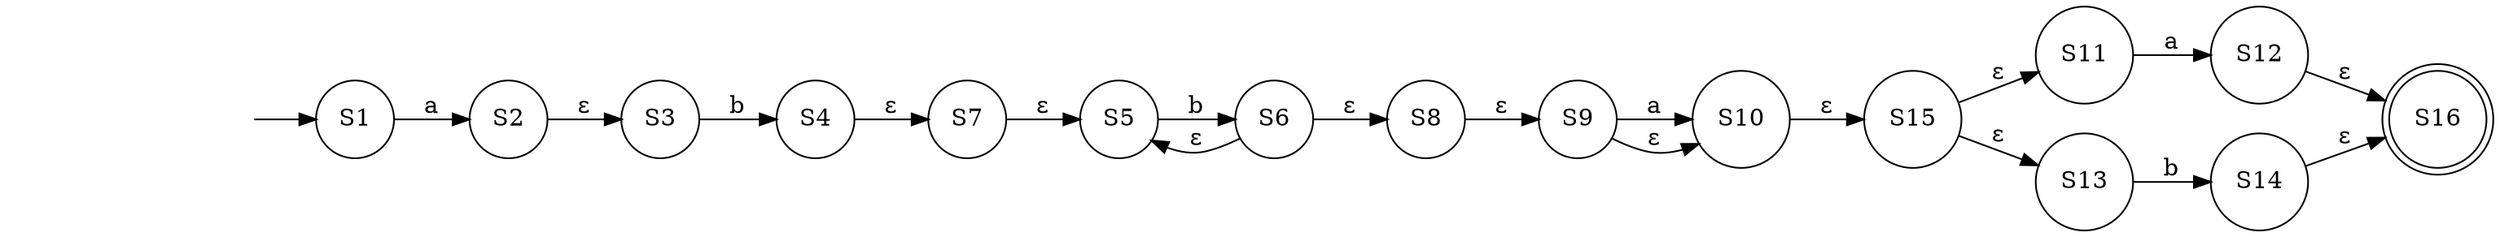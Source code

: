 digraph NFA {
	S1 [shape=circle]
	S2 [shape=circle]
	S3 [shape=circle]
	S4 [shape=circle]
	S5 [shape=circle]
	S6 [shape=circle]
	S7 [shape=circle]
	S8 [shape=circle]
	S9 [shape=circle]
	S10 [shape=circle]
	S11 [shape=circle]
	S12 [shape=circle]
	S15 [shape=circle]
	S16 [shape=doublecircle]
	S13 [shape=circle]
	S14 [shape=circle]
	startingState [style=invisible]
	S1 -> S2 [label=a]
	S2 -> S3 [label="ε"]
	S3 -> S4 [label=b]
	S4 -> S7 [label="ε"]
	S5 -> S6 [label=b]
	S6 -> S5 [label="ε"]
	S6 -> S8 [label="ε"]
	S7 -> S5 [label="ε"]
	S8 -> S9 [label="ε"]
	S9 -> S10 [label=a]
	S9 -> S10 [label="ε"]
	S10 -> S15 [label="ε"]
	S11 -> S12 [label=a]
	S12 -> S16 [label="ε"]
	S15 -> S11 [label="ε"]
	S15 -> S13 [label="ε"]
	S13 -> S14 [label=b]
	S14 -> S16 [label="ε"]
	startingState -> S1
	rankdir=LR
}
